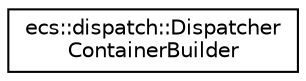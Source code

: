 digraph "Graphical Class Hierarchy"
{
 // LATEX_PDF_SIZE
  edge [fontname="Helvetica",fontsize="10",labelfontname="Helvetica",labelfontsize="10"];
  node [fontname="Helvetica",fontsize="10",shape=record];
  rankdir="LR";
  Node0 [label="ecs::dispatch::Dispatcher\lContainerBuilder",height=0.2,width=0.4,color="black", fillcolor="white", style="filled",URL="$classecs_1_1dispatch_1_1_dispatcher_container_builder.html",tooltip="Class to build a DispatcherContainer based on user described dependencies."];
}
